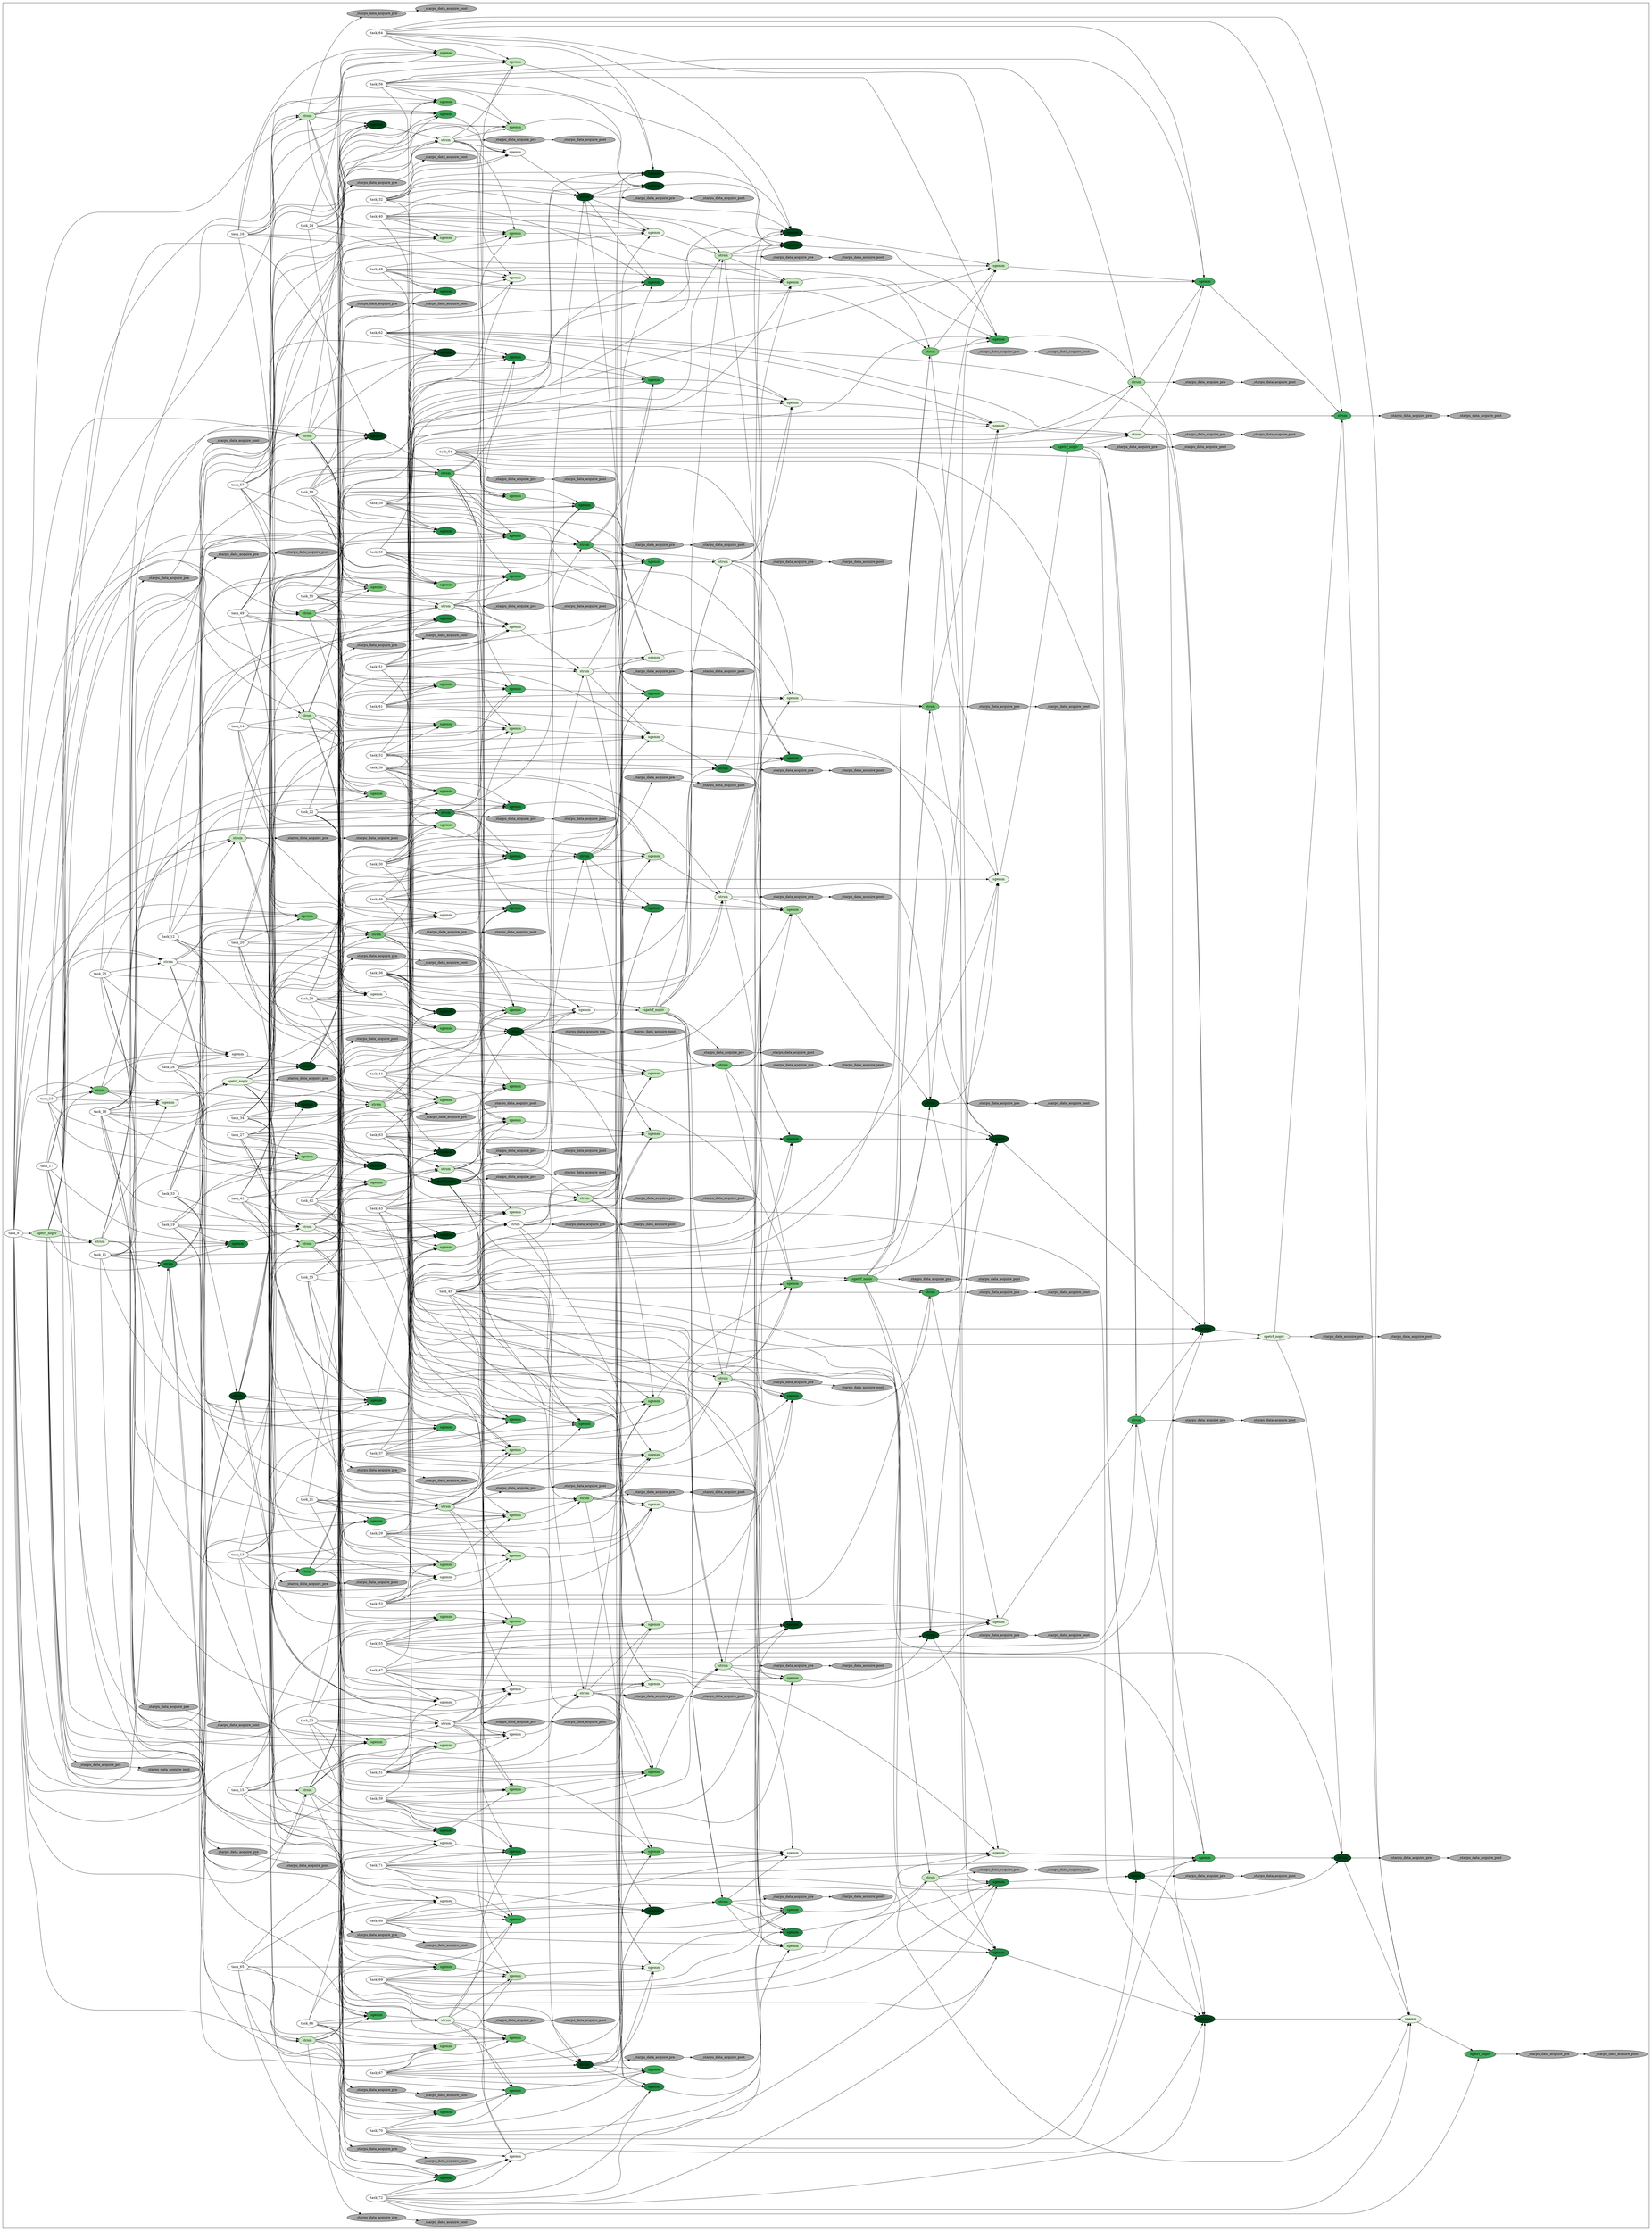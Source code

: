 digraph G {
	color=white
	rankdir=LR;
subgraph cluster_0 {
	color=black;
	 "task_9"->"task_73"
	 "task_73"->"task_74"
	 "task_9"->"task_74"
	 "task_17"->"task_74"
	 "task_73"->"task_75"
	 "task_9"->"task_75"
	 "task_25"->"task_75"
	 "task_73"->"task_76"
	 "task_9"->"task_76"
	 "task_33"->"task_76"
	 "task_73"->"task_77"
	 "task_9"->"task_77"
	 "task_41"->"task_77"
	 "task_73"->"task_78"
	 "task_9"->"task_78"
	 "task_49"->"task_78"
	 "task_73"->"task_79"
	 "task_9"->"task_79"
	 "task_57"->"task_79"
	 "task_73"->"task_80"
	 "task_9"->"task_80"
	 "task_65"->"task_80"
	 "task_73"->"task_81"
	 "task_9"->"task_81"
	 "task_10"->"task_81"
	 "task_74"->"task_82"
	 "task_17"->"task_82"
	 "task_81"->"task_82"
	 "task_10"->"task_82"
	 "task_18"->"task_82"
	 "task_75"->"task_83"
	 "task_25"->"task_83"
	 "task_81"->"task_83"
	 "task_10"->"task_83"
	 "task_26"->"task_83"
	 "task_76"->"task_84"
	 "task_33"->"task_84"
	 "task_81"->"task_84"
	 "task_10"->"task_84"
	 "task_34"->"task_84"
	 "task_77"->"task_85"
	 "task_41"->"task_85"
	 "task_81"->"task_85"
	 "task_10"->"task_85"
	 "task_42"->"task_85"
	 "task_78"->"task_86"
	 "task_49"->"task_86"
	 "task_81"->"task_86"
	 "task_10"->"task_86"
	 "task_50"->"task_86"
	 "task_79"->"task_87"
	 "task_57"->"task_87"
	 "task_81"->"task_87"
	 "task_10"->"task_87"
	 "task_58"->"task_87"
	 "task_80"->"task_88"
	 "task_65"->"task_88"
	 "task_81"->"task_88"
	 "task_10"->"task_88"
	 "task_66"->"task_88"
	 "task_73"->"task_89"
	 "task_9"->"task_89"
	 "task_11"->"task_89"
	 "task_74"->"task_90"
	 "task_17"->"task_90"
	 "task_89"->"task_90"
	 "task_11"->"task_90"
	 "task_19"->"task_90"
	 "task_75"->"task_91"
	 "task_25"->"task_91"
	 "task_89"->"task_91"
	 "task_11"->"task_91"
	 "task_27"->"task_91"
	 "task_76"->"task_92"
	 "task_33"->"task_92"
	 "task_89"->"task_92"
	 "task_11"->"task_92"
	 "task_35"->"task_92"
	 "task_77"->"task_93"
	 "task_41"->"task_93"
	 "task_89"->"task_93"
	 "task_11"->"task_93"
	 "task_43"->"task_93"
	 "task_78"->"task_94"
	 "task_49"->"task_94"
	 "task_89"->"task_94"
	 "task_11"->"task_94"
	 "task_51"->"task_94"
	 "task_79"->"task_95"
	 "task_57"->"task_95"
	 "task_89"->"task_95"
	 "task_11"->"task_95"
	 "task_59"->"task_95"
	 "task_80"->"task_96"
	 "task_65"->"task_96"
	 "task_89"->"task_96"
	 "task_11"->"task_96"
	 "task_67"->"task_96"
	 "task_73"->"task_97"
	 "task_9"->"task_97"
	 "task_12"->"task_97"
	 "task_74"->"task_98"
	 "task_17"->"task_98"
	 "task_97"->"task_98"
	 "task_12"->"task_98"
	 "task_20"->"task_98"
	 "task_75"->"task_99"
	 "task_25"->"task_99"
	 "task_97"->"task_99"
	 "task_12"->"task_99"
	 "task_28"->"task_99"
	 "task_76"->"task_100"
	 "task_33"->"task_100"
	 "task_97"->"task_100"
	 "task_12"->"task_100"
	 "task_36"->"task_100"
	 "task_77"->"task_101"
	 "task_41"->"task_101"
	 "task_97"->"task_101"
	 "task_12"->"task_101"
	 "task_44"->"task_101"
	 "task_78"->"task_102"
	 "task_49"->"task_102"
	 "task_97"->"task_102"
	 "task_12"->"task_102"
	 "task_52"->"task_102"
	 "task_79"->"task_103"
	 "task_57"->"task_103"
	 "task_97"->"task_103"
	 "task_12"->"task_103"
	 "task_60"->"task_103"
	 "task_80"->"task_104"
	 "task_65"->"task_104"
	 "task_97"->"task_104"
	 "task_12"->"task_104"
	 "task_68"->"task_104"
	 "task_73"->"task_105"
	 "task_9"->"task_105"
	 "task_13"->"task_105"
	 "task_74"->"task_106"
	 "task_17"->"task_106"
	 "task_105"->"task_106"
	 "task_13"->"task_106"
	 "task_21"->"task_106"
	 "task_75"->"task_107"
	 "task_25"->"task_107"
	 "task_105"->"task_107"
	 "task_13"->"task_107"
	 "task_29"->"task_107"
	 "task_76"->"task_108"
	 "task_33"->"task_108"
	 "task_105"->"task_108"
	 "task_13"->"task_108"
	 "task_37"->"task_108"
	 "task_77"->"task_109"
	 "task_41"->"task_109"
	 "task_105"->"task_109"
	 "task_13"->"task_109"
	 "task_45"->"task_109"
	 "task_78"->"task_110"
	 "task_49"->"task_110"
	 "task_105"->"task_110"
	 "task_13"->"task_110"
	 "task_53"->"task_110"
	 "task_79"->"task_111"
	 "task_57"->"task_111"
	 "task_105"->"task_111"
	 "task_13"->"task_111"
	 "task_61"->"task_111"
	 "task_80"->"task_112"
	 "task_65"->"task_112"
	 "task_105"->"task_112"
	 "task_13"->"task_112"
	 "task_69"->"task_112"
	 "task_73"->"task_113"
	 "task_9"->"task_113"
	 "task_14"->"task_113"
	 "task_74"->"task_114"
	 "task_17"->"task_114"
	 "task_113"->"task_114"
	 "task_14"->"task_114"
	 "task_22"->"task_114"
	 "task_75"->"task_115"
	 "task_25"->"task_115"
	 "task_113"->"task_115"
	 "task_14"->"task_115"
	 "task_30"->"task_115"
	 "task_76"->"task_116"
	 "task_33"->"task_116"
	 "task_113"->"task_116"
	 "task_14"->"task_116"
	 "task_38"->"task_116"
	 "task_77"->"task_117"
	 "task_41"->"task_117"
	 "task_113"->"task_117"
	 "task_14"->"task_117"
	 "task_46"->"task_117"
	 "task_78"->"task_118"
	 "task_49"->"task_118"
	 "task_113"->"task_118"
	 "task_14"->"task_118"
	 "task_54"->"task_118"
	 "task_79"->"task_119"
	 "task_57"->"task_119"
	 "task_113"->"task_119"
	 "task_14"->"task_119"
	 "task_62"->"task_119"
	 "task_80"->"task_120"
	 "task_65"->"task_120"
	 "task_113"->"task_120"
	 "task_14"->"task_120"
	 "task_70"->"task_120"
	 "task_73"->"task_121"
	 "task_9"->"task_121"
	 "task_15"->"task_121"
	 "task_74"->"task_122"
	 "task_17"->"task_122"
	 "task_121"->"task_122"
	 "task_15"->"task_122"
	 "task_23"->"task_122"
	 "task_75"->"task_123"
	 "task_25"->"task_123"
	 "task_121"->"task_123"
	 "task_15"->"task_123"
	 "task_31"->"task_123"
	 "task_76"->"task_124"
	 "task_33"->"task_124"
	 "task_121"->"task_124"
	 "task_15"->"task_124"
	 "task_39"->"task_124"
	 "task_77"->"task_125"
	 "task_41"->"task_125"
	 "task_121"->"task_125"
	 "task_15"->"task_125"
	 "task_47"->"task_125"
	 "task_78"->"task_126"
	 "task_49"->"task_126"
	 "task_121"->"task_126"
	 "task_15"->"task_126"
	 "task_55"->"task_126"
	 "task_79"->"task_127"
	 "task_57"->"task_127"
	 "task_121"->"task_127"
	 "task_15"->"task_127"
	 "task_63"->"task_127"
	 "task_80"->"task_128"
	 "task_65"->"task_128"
	 "task_121"->"task_128"
	 "task_15"->"task_128"
	 "task_71"->"task_128"
	 "task_73"->"task_129"
	 "task_9"->"task_129"
	 "task_16"->"task_129"
	 "task_74"->"task_130"
	 "task_17"->"task_130"
	 "task_129"->"task_130"
	 "task_16"->"task_130"
	 "task_24"->"task_130"
	 "task_75"->"task_131"
	 "task_25"->"task_131"
	 "task_129"->"task_131"
	 "task_16"->"task_131"
	 "task_32"->"task_131"
	 "task_76"->"task_132"
	 "task_33"->"task_132"
	 "task_129"->"task_132"
	 "task_16"->"task_132"
	 "task_40"->"task_132"
	 "task_77"->"task_133"
	 "task_41"->"task_133"
	 "task_129"->"task_133"
	 "task_16"->"task_133"
	 "task_48"->"task_133"
	 "task_78"->"task_134"
	 "task_49"->"task_134"
	 "task_129"->"task_134"
	 "task_16"->"task_134"
	 "task_56"->"task_134"
	 "task_79"->"task_135"
	 "task_57"->"task_135"
	 "task_129"->"task_135"
	 "task_16"->"task_135"
	 "task_64"->"task_135"
	 "task_80"->"task_136"
	 "task_65"->"task_136"
	 "task_129"->"task_136"
	 "task_16"->"task_136"
	 "task_72"->"task_136"
	 "task_82"->"task_137"
	 "task_18"->"task_137"
	 "task_137"->"task_138"
	 "task_18"->"task_138"
	 "task_83"->"task_138"
	 "task_26"->"task_138"
	 "task_137"->"task_139"
	 "task_18"->"task_139"
	 "task_84"->"task_139"
	 "task_34"->"task_139"
	 "task_137"->"task_140"
	 "task_18"->"task_140"
	 "task_85"->"task_140"
	 "task_42"->"task_140"
	 "task_137"->"task_141"
	 "task_18"->"task_141"
	 "task_86"->"task_141"
	 "task_50"->"task_141"
	 "task_137"->"task_142"
	 "task_18"->"task_142"
	 "task_87"->"task_142"
	 "task_58"->"task_142"
	 "task_137"->"task_143"
	 "task_18"->"task_143"
	 "task_88"->"task_143"
	 "task_66"->"task_143"
	 "task_137"->"task_144"
	 "task_18"->"task_144"
	 "task_90"->"task_144"
	 "task_19"->"task_144"
	 "task_138"->"task_145"
	 "task_26"->"task_145"
	 "task_144"->"task_145"
	 "task_19"->"task_145"
	 "task_91"->"task_145"
	 "task_27"->"task_145"
	 "task_139"->"task_146"
	 "task_34"->"task_146"
	 "task_144"->"task_146"
	 "task_19"->"task_146"
	 "task_92"->"task_146"
	 "task_35"->"task_146"
	 "task_140"->"task_147"
	 "task_42"->"task_147"
	 "task_144"->"task_147"
	 "task_19"->"task_147"
	 "task_93"->"task_147"
	 "task_43"->"task_147"
	 "task_141"->"task_148"
	 "task_50"->"task_148"
	 "task_144"->"task_148"
	 "task_19"->"task_148"
	 "task_94"->"task_148"
	 "task_51"->"task_148"
	 "task_142"->"task_149"
	 "task_58"->"task_149"
	 "task_144"->"task_149"
	 "task_19"->"task_149"
	 "task_95"->"task_149"
	 "task_59"->"task_149"
	 "task_143"->"task_150"
	 "task_66"->"task_150"
	 "task_144"->"task_150"
	 "task_19"->"task_150"
	 "task_96"->"task_150"
	 "task_67"->"task_150"
	 "task_137"->"task_151"
	 "task_18"->"task_151"
	 "task_98"->"task_151"
	 "task_20"->"task_151"
	 "task_138"->"task_152"
	 "task_26"->"task_152"
	 "task_151"->"task_152"
	 "task_20"->"task_152"
	 "task_99"->"task_152"
	 "task_28"->"task_152"
	 "task_139"->"task_153"
	 "task_34"->"task_153"
	 "task_151"->"task_153"
	 "task_20"->"task_153"
	 "task_100"->"task_153"
	 "task_36"->"task_153"
	 "task_140"->"task_154"
	 "task_42"->"task_154"
	 "task_151"->"task_154"
	 "task_20"->"task_154"
	 "task_101"->"task_154"
	 "task_44"->"task_154"
	 "task_141"->"task_155"
	 "task_50"->"task_155"
	 "task_151"->"task_155"
	 "task_20"->"task_155"
	 "task_102"->"task_155"
	 "task_52"->"task_155"
	 "task_142"->"task_156"
	 "task_58"->"task_156"
	 "task_151"->"task_156"
	 "task_20"->"task_156"
	 "task_103"->"task_156"
	 "task_60"->"task_156"
	 "task_143"->"task_157"
	 "task_66"->"task_157"
	 "task_151"->"task_157"
	 "task_20"->"task_157"
	 "task_104"->"task_157"
	 "task_68"->"task_157"
	 "task_137"->"task_158"
	 "task_18"->"task_158"
	 "task_106"->"task_158"
	 "task_21"->"task_158"
	 "task_138"->"task_159"
	 "task_26"->"task_159"
	 "task_158"->"task_159"
	 "task_21"->"task_159"
	 "task_107"->"task_159"
	 "task_29"->"task_159"
	 "task_139"->"task_160"
	 "task_34"->"task_160"
	 "task_158"->"task_160"
	 "task_21"->"task_160"
	 "task_108"->"task_160"
	 "task_37"->"task_160"
	 "task_140"->"task_161"
	 "task_42"->"task_161"
	 "task_158"->"task_161"
	 "task_21"->"task_161"
	 "task_109"->"task_161"
	 "task_45"->"task_161"
	 "task_141"->"task_162"
	 "task_50"->"task_162"
	 "task_158"->"task_162"
	 "task_21"->"task_162"
	 "task_110"->"task_162"
	 "task_53"->"task_162"
	 "task_142"->"task_163"
	 "task_58"->"task_163"
	 "task_158"->"task_163"
	 "task_21"->"task_163"
	 "task_111"->"task_163"
	 "task_61"->"task_163"
	 "task_143"->"task_164"
	 "task_66"->"task_164"
	 "task_158"->"task_164"
	 "task_21"->"task_164"
	 "task_112"->"task_164"
	 "task_69"->"task_164"
	 "task_137"->"task_165"
	 "task_18"->"task_165"
	 "task_114"->"task_165"
	 "task_22"->"task_165"
	 "task_138"->"task_166"
	 "task_26"->"task_166"
	 "task_165"->"task_166"
	 "task_22"->"task_166"
	 "task_115"->"task_166"
	 "task_30"->"task_166"
	 "task_139"->"task_167"
	 "task_34"->"task_167"
	 "task_165"->"task_167"
	 "task_22"->"task_167"
	 "task_116"->"task_167"
	 "task_38"->"task_167"
	 "task_140"->"task_168"
	 "task_42"->"task_168"
	 "task_165"->"task_168"
	 "task_22"->"task_168"
	 "task_117"->"task_168"
	 "task_46"->"task_168"
	 "task_141"->"task_169"
	 "task_50"->"task_169"
	 "task_165"->"task_169"
	 "task_22"->"task_169"
	 "task_118"->"task_169"
	 "task_54"->"task_169"
	 "task_142"->"task_170"
	 "task_58"->"task_170"
	 "task_165"->"task_170"
	 "task_22"->"task_170"
	 "task_119"->"task_170"
	 "task_62"->"task_170"
	 "task_143"->"task_171"
	 "task_66"->"task_171"
	 "task_165"->"task_171"
	 "task_22"->"task_171"
	 "task_120"->"task_171"
	 "task_70"->"task_171"
	 "task_137"->"task_172"
	 "task_18"->"task_172"
	 "task_122"->"task_172"
	 "task_23"->"task_172"
	 "task_138"->"task_173"
	 "task_26"->"task_173"
	 "task_172"->"task_173"
	 "task_23"->"task_173"
	 "task_123"->"task_173"
	 "task_31"->"task_173"
	 "task_139"->"task_174"
	 "task_34"->"task_174"
	 "task_172"->"task_174"
	 "task_23"->"task_174"
	 "task_124"->"task_174"
	 "task_39"->"task_174"
	 "task_140"->"task_175"
	 "task_42"->"task_175"
	 "task_172"->"task_175"
	 "task_23"->"task_175"
	 "task_125"->"task_175"
	 "task_47"->"task_175"
	 "task_141"->"task_176"
	 "task_50"->"task_176"
	 "task_172"->"task_176"
	 "task_23"->"task_176"
	 "task_126"->"task_176"
	 "task_55"->"task_176"
	 "task_142"->"task_177"
	 "task_58"->"task_177"
	 "task_172"->"task_177"
	 "task_23"->"task_177"
	 "task_127"->"task_177"
	 "task_63"->"task_177"
	 "task_143"->"task_178"
	 "task_66"->"task_178"
	 "task_172"->"task_178"
	 "task_23"->"task_178"
	 "task_128"->"task_178"
	 "task_71"->"task_178"
	 "task_137"->"task_179"
	 "task_18"->"task_179"
	 "task_130"->"task_179"
	 "task_24"->"task_179"
	 "task_138"->"task_180"
	 "task_26"->"task_180"
	 "task_179"->"task_180"
	 "task_24"->"task_180"
	 "task_131"->"task_180"
	 "task_32"->"task_180"
	 "task_139"->"task_181"
	 "task_34"->"task_181"
	 "task_179"->"task_181"
	 "task_24"->"task_181"
	 "task_132"->"task_181"
	 "task_40"->"task_181"
	 "task_140"->"task_182"
	 "task_42"->"task_182"
	 "task_179"->"task_182"
	 "task_24"->"task_182"
	 "task_133"->"task_182"
	 "task_48"->"task_182"
	 "task_141"->"task_183"
	 "task_50"->"task_183"
	 "task_179"->"task_183"
	 "task_24"->"task_183"
	 "task_134"->"task_183"
	 "task_56"->"task_183"
	 "task_142"->"task_184"
	 "task_58"->"task_184"
	 "task_179"->"task_184"
	 "task_24"->"task_184"
	 "task_135"->"task_184"
	 "task_64"->"task_184"
	 "task_143"->"task_185"
	 "task_66"->"task_185"
	 "task_179"->"task_185"
	 "task_24"->"task_185"
	 "task_136"->"task_185"
	 "task_72"->"task_185"
	 "task_145"->"task_186"
	 "task_27"->"task_186"
	 "task_186"->"task_187"
	 "task_27"->"task_187"
	 "task_146"->"task_187"
	 "task_35"->"task_187"
	 "task_186"->"task_188"
	 "task_27"->"task_188"
	 "task_147"->"task_188"
	 "task_43"->"task_188"
	 "task_186"->"task_189"
	 "task_27"->"task_189"
	 "task_148"->"task_189"
	 "task_51"->"task_189"
	 "task_186"->"task_190"
	 "task_27"->"task_190"
	 "task_149"->"task_190"
	 "task_59"->"task_190"
	 "task_186"->"task_191"
	 "task_27"->"task_191"
	 "task_150"->"task_191"
	 "task_67"->"task_191"
	 "task_186"->"task_192"
	 "task_27"->"task_192"
	 "task_152"->"task_192"
	 "task_28"->"task_192"
	 "task_187"->"task_193"
	 "task_35"->"task_193"
	 "task_192"->"task_193"
	 "task_28"->"task_193"
	 "task_153"->"task_193"
	 "task_36"->"task_193"
	 "task_188"->"task_194"
	 "task_43"->"task_194"
	 "task_192"->"task_194"
	 "task_28"->"task_194"
	 "task_154"->"task_194"
	 "task_44"->"task_194"
	 "task_189"->"task_195"
	 "task_51"->"task_195"
	 "task_192"->"task_195"
	 "task_28"->"task_195"
	 "task_155"->"task_195"
	 "task_52"->"task_195"
	 "task_190"->"task_196"
	 "task_59"->"task_196"
	 "task_192"->"task_196"
	 "task_28"->"task_196"
	 "task_156"->"task_196"
	 "task_60"->"task_196"
	 "task_191"->"task_197"
	 "task_67"->"task_197"
	 "task_192"->"task_197"
	 "task_28"->"task_197"
	 "task_157"->"task_197"
	 "task_68"->"task_197"
	 "task_186"->"task_198"
	 "task_27"->"task_198"
	 "task_159"->"task_198"
	 "task_29"->"task_198"
	 "task_187"->"task_199"
	 "task_35"->"task_199"
	 "task_198"->"task_199"
	 "task_29"->"task_199"
	 "task_160"->"task_199"
	 "task_37"->"task_199"
	 "task_188"->"task_200"
	 "task_43"->"task_200"
	 "task_198"->"task_200"
	 "task_29"->"task_200"
	 "task_161"->"task_200"
	 "task_45"->"task_200"
	 "task_189"->"task_201"
	 "task_51"->"task_201"
	 "task_198"->"task_201"
	 "task_29"->"task_201"
	 "task_162"->"task_201"
	 "task_53"->"task_201"
	 "task_190"->"task_202"
	 "task_59"->"task_202"
	 "task_198"->"task_202"
	 "task_29"->"task_202"
	 "task_163"->"task_202"
	 "task_61"->"task_202"
	 "task_191"->"task_203"
	 "task_67"->"task_203"
	 "task_198"->"task_203"
	 "task_29"->"task_203"
	 "task_164"->"task_203"
	 "task_69"->"task_203"
	 "task_186"->"task_204"
	 "task_27"->"task_204"
	 "task_166"->"task_204"
	 "task_30"->"task_204"
	 "task_187"->"task_205"
	 "task_35"->"task_205"
	 "task_204"->"task_205"
	 "task_30"->"task_205"
	 "task_167"->"task_205"
	 "task_38"->"task_205"
	 "task_188"->"task_206"
	 "task_43"->"task_206"
	 "task_204"->"task_206"
	 "task_30"->"task_206"
	 "task_168"->"task_206"
	 "task_46"->"task_206"
	 "task_189"->"task_207"
	 "task_51"->"task_207"
	 "task_204"->"task_207"
	 "task_30"->"task_207"
	 "task_169"->"task_207"
	 "task_54"->"task_207"
	 "task_190"->"task_208"
	 "task_59"->"task_208"
	 "task_204"->"task_208"
	 "task_30"->"task_208"
	 "task_170"->"task_208"
	 "task_62"->"task_208"
	 "task_191"->"task_209"
	 "task_67"->"task_209"
	 "task_204"->"task_209"
	 "task_30"->"task_209"
	 "task_171"->"task_209"
	 "task_70"->"task_209"
	 "task_186"->"task_210"
	 "task_27"->"task_210"
	 "task_173"->"task_210"
	 "task_31"->"task_210"
	 "task_187"->"task_211"
	 "task_35"->"task_211"
	 "task_210"->"task_211"
	 "task_31"->"task_211"
	 "task_174"->"task_211"
	 "task_39"->"task_211"
	 "task_188"->"task_212"
	 "task_43"->"task_212"
	 "task_210"->"task_212"
	 "task_31"->"task_212"
	 "task_175"->"task_212"
	 "task_47"->"task_212"
	 "task_189"->"task_213"
	 "task_51"->"task_213"
	 "task_210"->"task_213"
	 "task_31"->"task_213"
	 "task_176"->"task_213"
	 "task_55"->"task_213"
	 "task_190"->"task_214"
	 "task_59"->"task_214"
	 "task_210"->"task_214"
	 "task_31"->"task_214"
	 "task_177"->"task_214"
	 "task_63"->"task_214"
	 "task_191"->"task_215"
	 "task_67"->"task_215"
	 "task_210"->"task_215"
	 "task_31"->"task_215"
	 "task_178"->"task_215"
	 "task_71"->"task_215"
	 "task_186"->"task_216"
	 "task_27"->"task_216"
	 "task_180"->"task_216"
	 "task_32"->"task_216"
	 "task_187"->"task_217"
	 "task_35"->"task_217"
	 "task_216"->"task_217"
	 "task_32"->"task_217"
	 "task_181"->"task_217"
	 "task_40"->"task_217"
	 "task_188"->"task_218"
	 "task_43"->"task_218"
	 "task_216"->"task_218"
	 "task_32"->"task_218"
	 "task_182"->"task_218"
	 "task_48"->"task_218"
	 "task_189"->"task_219"
	 "task_51"->"task_219"
	 "task_216"->"task_219"
	 "task_32"->"task_219"
	 "task_183"->"task_219"
	 "task_56"->"task_219"
	 "task_190"->"task_220"
	 "task_59"->"task_220"
	 "task_216"->"task_220"
	 "task_32"->"task_220"
	 "task_184"->"task_220"
	 "task_64"->"task_220"
	 "task_191"->"task_221"
	 "task_67"->"task_221"
	 "task_216"->"task_221"
	 "task_32"->"task_221"
	 "task_185"->"task_221"
	 "task_72"->"task_221"
	 "task_193"->"task_222"
	 "task_36"->"task_222"
	 "task_222"->"task_223"
	 "task_36"->"task_223"
	 "task_194"->"task_223"
	 "task_44"->"task_223"
	 "task_222"->"task_224"
	 "task_36"->"task_224"
	 "task_195"->"task_224"
	 "task_52"->"task_224"
	 "task_222"->"task_225"
	 "task_36"->"task_225"
	 "task_196"->"task_225"
	 "task_60"->"task_225"
	 "task_222"->"task_226"
	 "task_36"->"task_226"
	 "task_197"->"task_226"
	 "task_68"->"task_226"
	 "task_222"->"task_227"
	 "task_36"->"task_227"
	 "task_199"->"task_227"
	 "task_37"->"task_227"
	 "task_223"->"task_228"
	 "task_44"->"task_228"
	 "task_227"->"task_228"
	 "task_37"->"task_228"
	 "task_200"->"task_228"
	 "task_45"->"task_228"
	 "task_224"->"task_229"
	 "task_52"->"task_229"
	 "task_227"->"task_229"
	 "task_37"->"task_229"
	 "task_201"->"task_229"
	 "task_53"->"task_229"
	 "task_225"->"task_230"
	 "task_60"->"task_230"
	 "task_227"->"task_230"
	 "task_37"->"task_230"
	 "task_202"->"task_230"
	 "task_61"->"task_230"
	 "task_226"->"task_231"
	 "task_68"->"task_231"
	 "task_227"->"task_231"
	 "task_37"->"task_231"
	 "task_203"->"task_231"
	 "task_69"->"task_231"
	 "task_222"->"task_232"
	 "task_36"->"task_232"
	 "task_205"->"task_232"
	 "task_38"->"task_232"
	 "task_223"->"task_233"
	 "task_44"->"task_233"
	 "task_232"->"task_233"
	 "task_38"->"task_233"
	 "task_206"->"task_233"
	 "task_46"->"task_233"
	 "task_224"->"task_234"
	 "task_52"->"task_234"
	 "task_232"->"task_234"
	 "task_38"->"task_234"
	 "task_207"->"task_234"
	 "task_54"->"task_234"
	 "task_225"->"task_235"
	 "task_60"->"task_235"
	 "task_232"->"task_235"
	 "task_38"->"task_235"
	 "task_208"->"task_235"
	 "task_62"->"task_235"
	 "task_226"->"task_236"
	 "task_68"->"task_236"
	 "task_232"->"task_236"
	 "task_38"->"task_236"
	 "task_209"->"task_236"
	 "task_70"->"task_236"
	 "task_222"->"task_237"
	 "task_36"->"task_237"
	 "task_211"->"task_237"
	 "task_39"->"task_237"
	 "task_223"->"task_238"
	 "task_44"->"task_238"
	 "task_237"->"task_238"
	 "task_39"->"task_238"
	 "task_212"->"task_238"
	 "task_47"->"task_238"
	 "task_224"->"task_239"
	 "task_52"->"task_239"
	 "task_237"->"task_239"
	 "task_39"->"task_239"
	 "task_213"->"task_239"
	 "task_55"->"task_239"
	 "task_225"->"task_240"
	 "task_60"->"task_240"
	 "task_237"->"task_240"
	 "task_39"->"task_240"
	 "task_214"->"task_240"
	 "task_63"->"task_240"
	 "task_226"->"task_241"
	 "task_68"->"task_241"
	 "task_237"->"task_241"
	 "task_39"->"task_241"
	 "task_215"->"task_241"
	 "task_71"->"task_241"
	 "task_222"->"task_242"
	 "task_36"->"task_242"
	 "task_217"->"task_242"
	 "task_40"->"task_242"
	 "task_223"->"task_243"
	 "task_44"->"task_243"
	 "task_242"->"task_243"
	 "task_40"->"task_243"
	 "task_218"->"task_243"
	 "task_48"->"task_243"
	 "task_224"->"task_244"
	 "task_52"->"task_244"
	 "task_242"->"task_244"
	 "task_40"->"task_244"
	 "task_219"->"task_244"
	 "task_56"->"task_244"
	 "task_225"->"task_245"
	 "task_60"->"task_245"
	 "task_242"->"task_245"
	 "task_40"->"task_245"
	 "task_220"->"task_245"
	 "task_64"->"task_245"
	 "task_226"->"task_246"
	 "task_68"->"task_246"
	 "task_242"->"task_246"
	 "task_40"->"task_246"
	 "task_221"->"task_246"
	 "task_72"->"task_246"
	 "task_228"->"task_247"
	 "task_45"->"task_247"
	 "task_247"->"task_248"
	 "task_45"->"task_248"
	 "task_229"->"task_248"
	 "task_53"->"task_248"
	 "task_247"->"task_249"
	 "task_45"->"task_249"
	 "task_230"->"task_249"
	 "task_61"->"task_249"
	 "task_247"->"task_250"
	 "task_45"->"task_250"
	 "task_231"->"task_250"
	 "task_69"->"task_250"
	 "task_247"->"task_251"
	 "task_45"->"task_251"
	 "task_233"->"task_251"
	 "task_46"->"task_251"
	 "task_248"->"task_252"
	 "task_53"->"task_252"
	 "task_251"->"task_252"
	 "task_46"->"task_252"
	 "task_234"->"task_252"
	 "task_54"->"task_252"
	 "task_249"->"task_253"
	 "task_61"->"task_253"
	 "task_251"->"task_253"
	 "task_46"->"task_253"
	 "task_235"->"task_253"
	 "task_62"->"task_253"
	 "task_250"->"task_254"
	 "task_69"->"task_254"
	 "task_251"->"task_254"
	 "task_46"->"task_254"
	 "task_236"->"task_254"
	 "task_70"->"task_254"
	 "task_247"->"task_255"
	 "task_45"->"task_255"
	 "task_238"->"task_255"
	 "task_47"->"task_255"
	 "task_248"->"task_256"
	 "task_53"->"task_256"
	 "task_255"->"task_256"
	 "task_47"->"task_256"
	 "task_239"->"task_256"
	 "task_55"->"task_256"
	 "task_249"->"task_257"
	 "task_61"->"task_257"
	 "task_255"->"task_257"
	 "task_47"->"task_257"
	 "task_240"->"task_257"
	 "task_63"->"task_257"
	 "task_250"->"task_258"
	 "task_69"->"task_258"
	 "task_255"->"task_258"
	 "task_47"->"task_258"
	 "task_241"->"task_258"
	 "task_71"->"task_258"
	 "task_247"->"task_259"
	 "task_45"->"task_259"
	 "task_243"->"task_259"
	 "task_48"->"task_259"
	 "task_248"->"task_260"
	 "task_53"->"task_260"
	 "task_259"->"task_260"
	 "task_48"->"task_260"
	 "task_244"->"task_260"
	 "task_56"->"task_260"
	 "task_249"->"task_261"
	 "task_61"->"task_261"
	 "task_259"->"task_261"
	 "task_48"->"task_261"
	 "task_245"->"task_261"
	 "task_64"->"task_261"
	 "task_250"->"task_262"
	 "task_69"->"task_262"
	 "task_259"->"task_262"
	 "task_48"->"task_262"
	 "task_246"->"task_262"
	 "task_72"->"task_262"
	 "task_252"->"task_263"
	 "task_54"->"task_263"
	 "task_263"->"task_264"
	 "task_54"->"task_264"
	 "task_253"->"task_264"
	 "task_62"->"task_264"
	 "task_263"->"task_265"
	 "task_54"->"task_265"
	 "task_254"->"task_265"
	 "task_70"->"task_265"
	 "task_263"->"task_266"
	 "task_54"->"task_266"
	 "task_256"->"task_266"
	 "task_55"->"task_266"
	 "task_264"->"task_267"
	 "task_62"->"task_267"
	 "task_266"->"task_267"
	 "task_55"->"task_267"
	 "task_257"->"task_267"
	 "task_63"->"task_267"
	 "task_265"->"task_268"
	 "task_70"->"task_268"
	 "task_266"->"task_268"
	 "task_55"->"task_268"
	 "task_258"->"task_268"
	 "task_71"->"task_268"
	 "task_263"->"task_269"
	 "task_54"->"task_269"
	 "task_260"->"task_269"
	 "task_56"->"task_269"
	 "task_264"->"task_270"
	 "task_62"->"task_270"
	 "task_269"->"task_270"
	 "task_56"->"task_270"
	 "task_261"->"task_270"
	 "task_64"->"task_270"
	 "task_265"->"task_271"
	 "task_70"->"task_271"
	 "task_269"->"task_271"
	 "task_56"->"task_271"
	 "task_262"->"task_271"
	 "task_72"->"task_271"
	 "task_267"->"task_272"
	 "task_63"->"task_272"
	 "task_272"->"task_273"
	 "task_63"->"task_273"
	 "task_268"->"task_273"
	 "task_71"->"task_273"
	 "task_272"->"task_274"
	 "task_63"->"task_274"
	 "task_270"->"task_274"
	 "task_64"->"task_274"
	 "task_273"->"task_275"
	 "task_71"->"task_275"
	 "task_274"->"task_275"
	 "task_64"->"task_275"
	 "task_271"->"task_275"
	 "task_72"->"task_275"
	 "task_275"->"task_276"
	 "task_72"->"task_276"
	 "task_73" [ style=filled, label="sgetrf_nopiv", fillcolor="/greens9/3"]
	 "task_81" [ style=filled, label="strsm", fillcolor="/greens9/5"]
	 "task_97" [ style=filled, label="strsm", fillcolor="/greens9/3"]
	 "task_77" [ style=filled, label="strsm", fillcolor="/greens9/4"]
	 "task_76" [ style=filled, label="strsm", fillcolor="/greens9/9"]
	 "task_113" [ style=filled, label="strsm", fillcolor="/greens9/3"]
	 "task_74" [ style=filled, label="strsm", fillcolor="/greens9/2"]
	 "task_84" [ style=filled, label="sgemm", fillcolor="/greens9/9"]
	 "task_85" [ style=filled, label="sgemm", fillcolor="/greens9/4"]
	 "task_78" [ style=filled, label="strsm", fillcolor="/greens9/5"]
	 "task_105" [ style=filled, label="strsm", fillcolor="/greens9/6"]
	 "task_86" [ style=filled, label="sgemm", fillcolor="/greens9/5"]
	 "task_79" [ style=filled, label="strsm", fillcolor="/greens9/3"]
	 "task_89" [ style=filled, label="strsm", fillcolor="/greens9/7"]
	 "task_75" [ style=filled, label="strsm", fillcolor="/greens9/1"]
	 "task_82" [ style=filled, label="sgemm", fillcolor="/greens9/2"]
	 "task_90" [ style=filled, label="sgemm", fillcolor="/greens9/7"]
	 "task_101" [ style=filled, label="sgemm", fillcolor="/greens9/4"]
	 "task_121" [ style=filled, label="strsm", fillcolor="/greens9/3"]
	 "task_83" [ style=filled, label="sgemm", fillcolor="/greens9/1"]
	 "task_100" [ style=filled, label="sgemm", fillcolor="/greens9/9"]
	 "task_102" [ style=filled, label="sgemm", fillcolor="/greens9/5"]
	 "task_91" [ style=filled, label="sgemm", fillcolor="/greens9/4"]
	 "task_106" [ style=filled, label="sgemm", fillcolor="/greens9/6"]
	 "task_107" [ style=filled, label="sgemm", fillcolor="/greens9/4"]
	 "task_92" [ style=filled, label="sgemm", fillcolor="/greens9/7"]
	 "task_118" [ style=filled, label="sgemm", fillcolor="/greens9/5"]
	 "task_80" [ style=filled, label="strsm", fillcolor="/greens9/3"]
	 "task_94" [ style=filled, label="sgemm", fillcolor="/greens9/7"]
	 "task_98" [ style=filled, label="sgemm", fillcolor="/greens9/5"]
	 "task_108" [ style=filled, label="sgemm", fillcolor="/greens9/6"]
	 "task_99" [ style=filled, label="sgemm", fillcolor="/greens9/1"]
	 "task_93" [ style=filled, label="sgemm", fillcolor="/greens9/9"]
	 "task_115" [ style=filled, label="sgemm", fillcolor="/greens9/4"]
	 "task_114" [ style=filled, label="sgemm", fillcolor="/greens9/5"]
	 "task_129" [ style=filled, label="strsm", fillcolor="/greens9/3"]
	 "task_109" [ style=filled, label="sgemm", fillcolor="/greens9/6"]
	 "task_87" [ style=filled, label="sgemm", fillcolor="/greens9/9"]
	 "task_110" [ style=filled, label="sgemm", fillcolor="/greens9/1"]
	 "task_116" [ style=filled, label="sgemm", fillcolor="/greens9/5"]
	 "task_95" [ style=filled, label="sgemm", fillcolor="/greens9/7"]
	 "task_122" [ style=filled, label="sgemm", fillcolor="/greens9/4"]
	 "task_103" [ style=filled, label="sgemm", fillcolor="/greens9/5"]
	 "task_88" [ style=filled, label="sgemm", fillcolor="/greens9/6"]
	 "task_117" [ style=filled, label="sgemm", fillcolor="/greens9/1"]
	 "task_125" [ style=filled, label="sgemm", fillcolor="/greens9/1"]
	 "task_124" [ style=filled, label="sgemm", fillcolor="/greens9/7"]
	 "task_111" [ style=filled, label="sgemm", fillcolor="/greens9/5"]
	 "task_123" [ style=filled, label="sgemm", fillcolor="/greens9/3"]
	 "task_130" [ style=filled, label="sgemm", fillcolor="/greens9/9"]
	 "task_96" [ style=filled, label="sgemm", fillcolor="/greens9/4"]
	 "task_119" [ style=filled, label="sgemm", fillcolor="/greens9/9"]
	 "task_131" [ style=filled, label="sgemm", fillcolor="/greens9/6"]
	 "task_126" [ style=filled, label="sgemm", fillcolor="/greens9/4"]
	 "task_112" [ style=filled, label="sgemm", fillcolor="/greens9/5"]
	 "task_104" [ style=filled, label="sgemm", fillcolor="/greens9/1"]
	 "task_133" [ style=filled, label="sgemm", fillcolor="/greens9/7"]
	 "task_120" [ style=filled, label="sgemm", fillcolor="/greens9/6"]
	 "task_135" [ style=filled, label="sgemm", fillcolor="/greens9/4"]
	 "task_134" [ style=filled, label="sgemm", fillcolor="/greens9/5"]
	 "task_136" [ style=filled, label="sgemm", fillcolor="/greens9/7"]
	 "task_127" [ style=filled, label="sgemm", fillcolor="/greens9/9"]
	 "task_132" [ style=filled, label="sgemm", fillcolor="/greens9/3"]
	 "task_137" [ style=filled, label="sgetrf_nopiv", fillcolor="/greens9/2"]
	 "task_140" [ style=filled, label="strsm", fillcolor="/greens9/3"]
	 "task_144" [ style=filled, label="strsm", fillcolor="/greens9/2"]
	 "task_139" [ style=filled, label="strsm", fillcolor="/greens9/4"]
	 "task_128" [ style=filled, label="sgemm", fillcolor="/greens9/1"]
	 "task_138" [ style=filled, label="strsm", fillcolor="/greens9/9"]
	 "task_142" [ style=filled, label="strsm", fillcolor="/greens9/6"]
	 "task_151" [ style=filled, label="strsm", fillcolor="/greens9/5"]
	 "task_141" [ style=filled, label="strsm", fillcolor="/greens9/2"]
	 "task_147" [ style=filled, label="sgemm", fillcolor="/greens9/2"]
	 "task_145" [ style=filled, label="sgemm", fillcolor="/greens9/9"]
	 "task_158" [ style=filled, label="strsm", fillcolor="/greens9/3"]
	 "task_172" [ style=filled, label="strsm", fillcolor="/greens9/1"]
	 "task_159" [ style=filled, label="sgemm", fillcolor="/greens9/3"]
	 "task_152" [ style=filled, label="sgemm", fillcolor="/greens9/5"]
	 "task_146" [ style=filled, label="sgemm", fillcolor="/greens9/4"]
	 "task_165" [ style=filled, label="strsm", fillcolor="/greens9/7"]
	 "task_149" [ style=filled, label="sgemm", fillcolor="/greens9/6"]
	 "task_173" [ style=filled, label="sgemm", fillcolor="/greens9/1"]
	 "task_166" [ style=filled, label="sgemm", fillcolor="/greens9/7"]
	 "task_143" [ style=filled, label="strsm", fillcolor="/greens9/2"]
	 "task_167" [ style=filled, label="sgemm", fillcolor="/greens9/7"]
	 "task_153" [ style=filled, label="sgemm", fillcolor="/greens9/5"]
	 "task_161" [ style=filled, label="sgemm", fillcolor="/greens9/6"]
	 "task_174" [ style=filled, label="sgemm", fillcolor="/greens9/4"]
	 "task_160" [ style=filled, label="sgemm", fillcolor="/greens9/3"]
	 "task_163" [ style=filled, label="sgemm", fillcolor="/greens9/6"]
	 "task_168" [ style=filled, label="sgemm", fillcolor="/greens9/7"]
	 "task_176" [ style=filled, label="sgemm", fillcolor="/greens9/4"]
	 "task_179" [ style=filled, label="strsm", fillcolor="/greens9/2"]
	 "task_162" [ style=filled, label="sgemm", fillcolor="/greens9/3"]
	 "task_177" [ style=filled, label="sgemm", fillcolor="/greens9/4"]
	 "task_169" [ style=filled, label="sgemm", fillcolor="/greens9/7"]
	 "task_154" [ style=filled, label="sgemm", fillcolor="/greens9/5"]
	 "task_155" [ style=filled, label="sgemm", fillcolor="/greens9/3"]
	 "task_175" [ style=filled, label="sgemm", fillcolor="/greens9/1"]
	 "task_156" [ style=filled, label="sgemm", fillcolor="/greens9/6"]
	 "task_148" [ style=filled, label="sgemm", fillcolor="/greens9/2"]
	 "task_157" [ style=filled, label="sgemm", fillcolor="/greens9/6"]
	 "task_181" [ style=filled, label="sgemm", fillcolor="/greens9/4"]
	 "task_170" [ style=filled, label="sgemm", fillcolor="/greens9/7"]
	 "task_164" [ style=filled, label="sgemm", fillcolor="/greens9/3"]
	 "task_180" [ style=filled, label="sgemm", fillcolor="/greens9/1"]
	 "task_150" [ style=filled, label="sgemm", fillcolor="/greens9/5"]
	 "task_178" [ style=filled, label="sgemm", fillcolor="/greens9/7"]
	 "task_184" [ style=filled, label="sgemm", fillcolor="/greens9/3"]
	 "task_185" [ style=filled, label="sgemm", fillcolor="/greens9/1"]
	 "task_182" [ style=filled, label="sgemm", fillcolor="/greens9/2"]
	 "task_186" [ style=filled, label="sgetrf_nopiv", fillcolor="/greens9/9"]
	 "task_183" [ style=filled, label="sgemm", fillcolor="/greens9/4"]
	 "task_171" [ style=filled, label="sgemm", fillcolor="/greens9/6"]
	 "task_189" [ style=filled, label="strsm", fillcolor="/greens9/2"]
	 "task_192" [ style=filled, label="strsm", fillcolor="/greens9/9"]
	 "task_188" [ style=filled, label="strsm", fillcolor="/greens9/3"]
	 "task_210" [ style=filled, label="strsm", fillcolor="/greens9/2"]
	 "task_194" [ style=filled, label="sgemm", fillcolor="/greens9/3"]
	 "task_204" [ style=filled, label="strsm", fillcolor="/greens9/7"]
	 "task_190" [ style=filled, label="strsm", fillcolor="/greens9/6"]
	 "task_212" [ style=filled, label="sgemm", fillcolor="/greens9/2"]
	 "task_196" [ style=filled, label="sgemm", fillcolor="/greens9/6"]
	 "task_191" [ style=filled, label="strsm", fillcolor="/greens9/9"]
	 "task_213" [ style=filled, label="sgemm", fillcolor="/greens9/3"]
	 "task_207" [ style=filled, label="sgemm", fillcolor="/greens9/2"]
	 "task_216" [ style=filled, label="strsm", fillcolor="/greens9/9"]
	 "task_206" [ style=filled, label="sgemm", fillcolor="/greens9/7"]
	 "task_208" [ style=filled, label="sgemm", fillcolor="/greens9/6"]
	 "task_198" [ style=filled, label="strsm", fillcolor="/greens9/4"]
	 "task_187" [ style=filled, label="strsm", fillcolor="/greens9/1"]
	 "task_195" [ style=filled, label="sgemm", fillcolor="/greens9/2"]
	 "task_197" [ style=filled, label="sgemm", fillcolor="/greens9/9"]
	 "task_209" [ style=filled, label="sgemm", fillcolor="/greens9/6"]
	 "task_201" [ style=filled, label="sgemm", fillcolor="/greens9/2"]
	 "task_214" [ style=filled, label="sgemm", fillcolor="/greens9/3"]
	 "task_219" [ style=filled, label="sgemm", fillcolor="/greens9/9"]
	 "task_199" [ style=filled, label="sgemm", fillcolor="/greens9/3"]
	 "task_215" [ style=filled, label="sgemm", fillcolor="/greens9/5"]
	 "task_218" [ style=filled, label="sgemm", fillcolor="/greens9/7"]
	 "task_203" [ style=filled, label="sgemm", fillcolor="/greens9/2"]
	 "task_202" [ style=filled, label="sgemm", fillcolor="/greens9/6"]
	 "task_217" [ style=filled, label="sgemm", fillcolor="/greens9/2"]
	 "task_220" [ style=filled, label="sgemm", fillcolor="/greens9/9"]
	 "task_200" [ style=filled, label="sgemm", fillcolor="/greens9/4"]
	 "task_205" [ style=filled, label="sgemm", fillcolor="/greens9/3"]
	 "task_221" [ style=filled, label="sgemm", fillcolor="/greens9/7"]
	 "task_211" [ style=filled, label="sgemm", fillcolor="/greens9/5"]
	 "task_193" [ style=filled, label="sgemm", fillcolor="/greens9/1"]
	 "task_222" [ style=filled, label="sgetrf_nopiv", fillcolor="/greens9/3"]
	 "task_232" [ style=filled, label="strsm", fillcolor="/greens9/2"]
	 "task_227" [ style=filled, label="strsm", fillcolor="/greens9/3"]
	 "task_224" [ style=filled, label="strsm", fillcolor="/greens9/7"]
	 "task_229" [ style=filled, label="sgemm", fillcolor="/greens9/7"]
	 "task_237" [ style=filled, label="strsm", fillcolor="/greens9/3"]
	 "task_223" [ style=filled, label="strsm", fillcolor="/greens9/5"]
	 "task_226" [ style=filled, label="strsm", fillcolor="/greens9/6"]
	 "task_234" [ style=filled, label="sgemm", fillcolor="/greens9/7"]
	 "task_228" [ style=filled, label="sgemm", fillcolor="/greens9/5"]
	 "task_242" [ style=filled, label="strsm", fillcolor="/greens9/3"]
	 "task_225" [ style=filled, label="strsm", fillcolor="/greens9/2"]
	 "task_239" [ style=filled, label="sgemm", fillcolor="/greens9/9"]
	 "task_244" [ style=filled, label="sgemm", fillcolor="/greens9/9"]
	 "task_243" [ style=filled, label="sgemm", fillcolor="/greens9/3"]
	 "task_230" [ style=filled, label="sgemm", fillcolor="/greens9/2"]
	 "task_233" [ style=filled, label="sgemm", fillcolor="/greens9/4"]
	 "task_236" [ style=filled, label="sgemm", fillcolor="/greens9/7"]
	 "task_231" [ style=filled, label="sgemm", fillcolor="/greens9/6"]
	 "task_245" [ style=filled, label="sgemm", fillcolor="/greens9/9"]
	 "task_247" [ style=filled, label="sgetrf_nopiv", fillcolor="/greens9/5"]
	 "task_246" [ style=filled, label="sgemm", fillcolor="/greens9/3"]
	 "task_249" [ style=filled, label="strsm", fillcolor="/greens9/5"]
	 "task_251" [ style=filled, label="strsm", fillcolor="/greens9/9"]
	 "task_235" [ style=filled, label="sgemm", fillcolor="/greens9/2"]
	 "task_240" [ style=filled, label="sgemm", fillcolor="/greens9/7"]
	 "task_250" [ style=filled, label="strsm", fillcolor="/greens9/3"]
	 "task_241" [ style=filled, label="sgemm", fillcolor="/greens9/1"]
	 "task_254" [ style=filled, label="sgemm", fillcolor="/greens9/7"]
	 "task_259" [ style=filled, label="strsm", fillcolor="/greens9/5"]
	 "task_262" [ style=filled, label="sgemm", fillcolor="/greens9/7"]
	 "task_261" [ style=filled, label="sgemm", fillcolor="/greens9/3"]
	 "task_253" [ style=filled, label="sgemm", fillcolor="/greens9/2"]
	 "task_238" [ style=filled, label="sgemm", fillcolor="/greens9/4"]
	 "task_248" [ style=filled, label="strsm", fillcolor="/greens9/6"]
	 "task_260" [ style=filled, label="sgemm", fillcolor="/greens9/6"]
	 "task_252" [ style=filled, label="sgemm", fillcolor="/greens9/2"]
	 "task_255" [ style=filled, label="strsm", fillcolor="/greens9/9"]
	 "task_256" [ style=filled, label="sgemm", fillcolor="/greens9/2"]
	 "task_257" [ style=filled, label="sgemm", fillcolor="/greens9/9"]
	 "task_258" [ style=filled, label="sgemm", fillcolor="/greens9/2"]
	 "task_263" [ style=filled, label="sgetrf_nopiv", fillcolor="/greens9/6"]
	 "task_266" [ style=filled, label="strsm", fillcolor="/greens9/6"]
	 "task_265" [ style=filled, label="strsm", fillcolor="/greens9/9"]
	 "task_268" [ style=filled, label="sgemm", fillcolor="/greens9/6"]
	 "task_264" [ style=filled, label="strsm", fillcolor="/greens9/2"]
	 "task_267" [ style=filled, label="sgemm", fillcolor="/greens9/9"]
	 "task_270" [ style=filled, label="sgemm", fillcolor="/greens9/6"]
	 "task_272" [ style=filled, label="sgetrf_nopiv", fillcolor="/greens9/2"]
	 "task_273" [ style=filled, label="strsm", fillcolor="/greens9/9"]
	 "task_274" [ style=filled, label="strsm", fillcolor="/greens9/6"]
	 "task_269" [ style=filled, label="strsm", fillcolor="/greens9/4"]
	 "task_271" [ style=filled, label="sgemm", fillcolor="/greens9/9"]
	 "task_275" [ style=filled, label="sgemm", fillcolor="/greens9/2"]
	 "task_276" [ style=filled, label="sgetrf_nopiv", fillcolor="/greens9/6"]
	 "task_278"->"task_277"
	 "task_73"->"task_278"
	 "task_278" [ style=filled, label="_starpu_data_acquire_pre", fillcolor="#aaaaaa"]
	 "task_277" [ style=filled, label="_starpu_data_acquire_post", fillcolor="#aaaaaa"]
	 "task_280"->"task_279"
	 "task_74"->"task_280"
	 "task_280" [ style=filled, label="_starpu_data_acquire_pre", fillcolor="#aaaaaa"]
	 "task_279" [ style=filled, label="_starpu_data_acquire_post", fillcolor="#aaaaaa"]
	 "task_282"->"task_281"
	 "task_75"->"task_282"
	 "task_282" [ style=filled, label="_starpu_data_acquire_pre", fillcolor="#aaaaaa"]
	 "task_281" [ style=filled, label="_starpu_data_acquire_post", fillcolor="#aaaaaa"]
	 "task_284"->"task_283"
	 "task_76"->"task_284"
	 "task_284" [ style=filled, label="_starpu_data_acquire_pre", fillcolor="#aaaaaa"]
	 "task_283" [ style=filled, label="_starpu_data_acquire_post", fillcolor="#aaaaaa"]
	 "task_286"->"task_285"
	 "task_77"->"task_286"
	 "task_286" [ style=filled, label="_starpu_data_acquire_pre", fillcolor="#aaaaaa"]
	 "task_285" [ style=filled, label="_starpu_data_acquire_post", fillcolor="#aaaaaa"]
	 "task_288"->"task_287"
	 "task_78"->"task_288"
	 "task_288" [ style=filled, label="_starpu_data_acquire_pre", fillcolor="#aaaaaa"]
	 "task_287" [ style=filled, label="_starpu_data_acquire_post", fillcolor="#aaaaaa"]
	 "task_290"->"task_289"
	 "task_79"->"task_290"
	 "task_290" [ style=filled, label="_starpu_data_acquire_pre", fillcolor="#aaaaaa"]
	 "task_289" [ style=filled, label="_starpu_data_acquire_post", fillcolor="#aaaaaa"]
	 "task_292"->"task_291"
	 "task_80"->"task_292"
	 "task_292" [ style=filled, label="_starpu_data_acquire_pre", fillcolor="#aaaaaa"]
	 "task_291" [ style=filled, label="_starpu_data_acquire_post", fillcolor="#aaaaaa"]
	 "task_294"->"task_293"
	 "task_81"->"task_294"
	 "task_294" [ style=filled, label="_starpu_data_acquire_pre", fillcolor="#aaaaaa"]
	 "task_293" [ style=filled, label="_starpu_data_acquire_post", fillcolor="#aaaaaa"]
	 "task_296"->"task_295"
	 "task_137"->"task_296"
	 "task_296" [ style=filled, label="_starpu_data_acquire_pre", fillcolor="#aaaaaa"]
	 "task_295" [ style=filled, label="_starpu_data_acquire_post", fillcolor="#aaaaaa"]
	 "task_298"->"task_297"
	 "task_138"->"task_298"
	 "task_298" [ style=filled, label="_starpu_data_acquire_pre", fillcolor="#aaaaaa"]
	 "task_297" [ style=filled, label="_starpu_data_acquire_post", fillcolor="#aaaaaa"]
	 "task_300"->"task_299"
	 "task_139"->"task_300"
	 "task_300" [ style=filled, label="_starpu_data_acquire_pre", fillcolor="#aaaaaa"]
	 "task_299" [ style=filled, label="_starpu_data_acquire_post", fillcolor="#aaaaaa"]
	 "task_302"->"task_301"
	 "task_140"->"task_302"
	 "task_302" [ style=filled, label="_starpu_data_acquire_pre", fillcolor="#aaaaaa"]
	 "task_301" [ style=filled, label="_starpu_data_acquire_post", fillcolor="#aaaaaa"]
	 "task_304"->"task_303"
	 "task_141"->"task_304"
	 "task_304" [ style=filled, label="_starpu_data_acquire_pre", fillcolor="#aaaaaa"]
	 "task_303" [ style=filled, label="_starpu_data_acquire_post", fillcolor="#aaaaaa"]
	 "task_306"->"task_305"
	 "task_142"->"task_306"
	 "task_306" [ style=filled, label="_starpu_data_acquire_pre", fillcolor="#aaaaaa"]
	 "task_305" [ style=filled, label="_starpu_data_acquire_post", fillcolor="#aaaaaa"]
	 "task_308"->"task_307"
	 "task_143"->"task_308"
	 "task_308" [ style=filled, label="_starpu_data_acquire_pre", fillcolor="#aaaaaa"]
	 "task_307" [ style=filled, label="_starpu_data_acquire_post", fillcolor="#aaaaaa"]
	 "task_310"->"task_309"
	 "task_89"->"task_310"
	 "task_310" [ style=filled, label="_starpu_data_acquire_pre", fillcolor="#aaaaaa"]
	 "task_309" [ style=filled, label="_starpu_data_acquire_post", fillcolor="#aaaaaa"]
	 "task_312"->"task_311"
	 "task_144"->"task_312"
	 "task_312" [ style=filled, label="_starpu_data_acquire_pre", fillcolor="#aaaaaa"]
	 "task_311" [ style=filled, label="_starpu_data_acquire_post", fillcolor="#aaaaaa"]
	 "task_314"->"task_313"
	 "task_186"->"task_314"
	 "task_314" [ style=filled, label="_starpu_data_acquire_pre", fillcolor="#aaaaaa"]
	 "task_313" [ style=filled, label="_starpu_data_acquire_post", fillcolor="#aaaaaa"]
	 "task_316"->"task_315"
	 "task_187"->"task_316"
	 "task_316" [ style=filled, label="_starpu_data_acquire_pre", fillcolor="#aaaaaa"]
	 "task_315" [ style=filled, label="_starpu_data_acquire_post", fillcolor="#aaaaaa"]
	 "task_318"->"task_317"
	 "task_188"->"task_318"
	 "task_318" [ style=filled, label="_starpu_data_acquire_pre", fillcolor="#aaaaaa"]
	 "task_317" [ style=filled, label="_starpu_data_acquire_post", fillcolor="#aaaaaa"]
	 "task_320"->"task_319"
	 "task_189"->"task_320"
	 "task_320" [ style=filled, label="_starpu_data_acquire_pre", fillcolor="#aaaaaa"]
	 "task_319" [ style=filled, label="_starpu_data_acquire_post", fillcolor="#aaaaaa"]
	 "task_322"->"task_321"
	 "task_190"->"task_322"
	 "task_322" [ style=filled, label="_starpu_data_acquire_pre", fillcolor="#aaaaaa"]
	 "task_321" [ style=filled, label="_starpu_data_acquire_post", fillcolor="#aaaaaa"]
	 "task_324"->"task_323"
	 "task_191"->"task_324"
	 "task_324" [ style=filled, label="_starpu_data_acquire_pre", fillcolor="#aaaaaa"]
	 "task_323" [ style=filled, label="_starpu_data_acquire_post", fillcolor="#aaaaaa"]
	 "task_326"->"task_325"
	 "task_97"->"task_326"
	 "task_326" [ style=filled, label="_starpu_data_acquire_pre", fillcolor="#aaaaaa"]
	 "task_325" [ style=filled, label="_starpu_data_acquire_post", fillcolor="#aaaaaa"]
	 "task_328"->"task_327"
	 "task_151"->"task_328"
	 "task_328" [ style=filled, label="_starpu_data_acquire_pre", fillcolor="#aaaaaa"]
	 "task_327" [ style=filled, label="_starpu_data_acquire_post", fillcolor="#aaaaaa"]
	 "task_330"->"task_329"
	 "task_192"->"task_330"
	 "task_330" [ style=filled, label="_starpu_data_acquire_pre", fillcolor="#aaaaaa"]
	 "task_329" [ style=filled, label="_starpu_data_acquire_post", fillcolor="#aaaaaa"]
	 "task_332"->"task_331"
	 "task_222"->"task_332"
	 "task_332" [ style=filled, label="_starpu_data_acquire_pre", fillcolor="#aaaaaa"]
	 "task_331" [ style=filled, label="_starpu_data_acquire_post", fillcolor="#aaaaaa"]
	 "task_334"->"task_333"
	 "task_223"->"task_334"
	 "task_334" [ style=filled, label="_starpu_data_acquire_pre", fillcolor="#aaaaaa"]
	 "task_333" [ style=filled, label="_starpu_data_acquire_post", fillcolor="#aaaaaa"]
	 "task_336"->"task_335"
	 "task_224"->"task_336"
	 "task_336" [ style=filled, label="_starpu_data_acquire_pre", fillcolor="#aaaaaa"]
	 "task_335" [ style=filled, label="_starpu_data_acquire_post", fillcolor="#aaaaaa"]
	 "task_338"->"task_337"
	 "task_225"->"task_338"
	 "task_338" [ style=filled, label="_starpu_data_acquire_pre", fillcolor="#aaaaaa"]
	 "task_337" [ style=filled, label="_starpu_data_acquire_post", fillcolor="#aaaaaa"]
	 "task_340"->"task_339"
	 "task_226"->"task_340"
	 "task_340" [ style=filled, label="_starpu_data_acquire_pre", fillcolor="#aaaaaa"]
	 "task_339" [ style=filled, label="_starpu_data_acquire_post", fillcolor="#aaaaaa"]
	 "task_342"->"task_341"
	 "task_105"->"task_342"
	 "task_342" [ style=filled, label="_starpu_data_acquire_pre", fillcolor="#aaaaaa"]
	 "task_341" [ style=filled, label="_starpu_data_acquire_post", fillcolor="#aaaaaa"]
	 "task_344"->"task_343"
	 "task_158"->"task_344"
	 "task_344" [ style=filled, label="_starpu_data_acquire_pre", fillcolor="#aaaaaa"]
	 "task_343" [ style=filled, label="_starpu_data_acquire_post", fillcolor="#aaaaaa"]
	 "task_346"->"task_345"
	 "task_198"->"task_346"
	 "task_346" [ style=filled, label="_starpu_data_acquire_pre", fillcolor="#aaaaaa"]
	 "task_345" [ style=filled, label="_starpu_data_acquire_post", fillcolor="#aaaaaa"]
	 "task_348"->"task_347"
	 "task_227"->"task_348"
	 "task_348" [ style=filled, label="_starpu_data_acquire_pre", fillcolor="#aaaaaa"]
	 "task_347" [ style=filled, label="_starpu_data_acquire_post", fillcolor="#aaaaaa"]
	 "task_350"->"task_349"
	 "task_247"->"task_350"
	 "task_350" [ style=filled, label="_starpu_data_acquire_pre", fillcolor="#aaaaaa"]
	 "task_349" [ style=filled, label="_starpu_data_acquire_post", fillcolor="#aaaaaa"]
	 "task_352"->"task_351"
	 "task_248"->"task_352"
	 "task_352" [ style=filled, label="_starpu_data_acquire_pre", fillcolor="#aaaaaa"]
	 "task_351" [ style=filled, label="_starpu_data_acquire_post", fillcolor="#aaaaaa"]
	 "task_354"->"task_353"
	 "task_249"->"task_354"
	 "task_354" [ style=filled, label="_starpu_data_acquire_pre", fillcolor="#aaaaaa"]
	 "task_353" [ style=filled, label="_starpu_data_acquire_post", fillcolor="#aaaaaa"]
	 "task_356"->"task_355"
	 "task_250"->"task_356"
	 "task_356" [ style=filled, label="_starpu_data_acquire_pre", fillcolor="#aaaaaa"]
	 "task_355" [ style=filled, label="_starpu_data_acquire_post", fillcolor="#aaaaaa"]
	 "task_358"->"task_357"
	 "task_113"->"task_358"
	 "task_358" [ style=filled, label="_starpu_data_acquire_pre", fillcolor="#aaaaaa"]
	 "task_357" [ style=filled, label="_starpu_data_acquire_post", fillcolor="#aaaaaa"]
	 "task_360"->"task_359"
	 "task_165"->"task_360"
	 "task_360" [ style=filled, label="_starpu_data_acquire_pre", fillcolor="#aaaaaa"]
	 "task_359" [ style=filled, label="_starpu_data_acquire_post", fillcolor="#aaaaaa"]
	 "task_362"->"task_361"
	 "task_204"->"task_362"
	 "task_362" [ style=filled, label="_starpu_data_acquire_pre", fillcolor="#aaaaaa"]
	 "task_361" [ style=filled, label="_starpu_data_acquire_post", fillcolor="#aaaaaa"]
	 "task_364"->"task_363"
	 "task_232"->"task_364"
	 "task_364" [ style=filled, label="_starpu_data_acquire_pre", fillcolor="#aaaaaa"]
	 "task_363" [ style=filled, label="_starpu_data_acquire_post", fillcolor="#aaaaaa"]
	 "task_366"->"task_365"
	 "task_251"->"task_366"
	 "task_366" [ style=filled, label="_starpu_data_acquire_pre", fillcolor="#aaaaaa"]
	 "task_365" [ style=filled, label="_starpu_data_acquire_post", fillcolor="#aaaaaa"]
	 "task_368"->"task_367"
	 "task_263"->"task_368"
	 "task_368" [ style=filled, label="_starpu_data_acquire_pre", fillcolor="#aaaaaa"]
	 "task_367" [ style=filled, label="_starpu_data_acquire_post", fillcolor="#aaaaaa"]
	 "task_370"->"task_369"
	 "task_264"->"task_370"
	 "task_370" [ style=filled, label="_starpu_data_acquire_pre", fillcolor="#aaaaaa"]
	 "task_369" [ style=filled, label="_starpu_data_acquire_post", fillcolor="#aaaaaa"]
	 "task_372"->"task_371"
	 "task_265"->"task_372"
	 "task_372" [ style=filled, label="_starpu_data_acquire_pre", fillcolor="#aaaaaa"]
	 "task_371" [ style=filled, label="_starpu_data_acquire_post", fillcolor="#aaaaaa"]
	 "task_374"->"task_373"
	 "task_121"->"task_374"
	 "task_374" [ style=filled, label="_starpu_data_acquire_pre", fillcolor="#aaaaaa"]
	 "task_373" [ style=filled, label="_starpu_data_acquire_post", fillcolor="#aaaaaa"]
	 "task_376"->"task_375"
	 "task_172"->"task_376"
	 "task_376" [ style=filled, label="_starpu_data_acquire_pre", fillcolor="#aaaaaa"]
	 "task_375" [ style=filled, label="_starpu_data_acquire_post", fillcolor="#aaaaaa"]
	 "task_378"->"task_377"
	 "task_210"->"task_378"
	 "task_378" [ style=filled, label="_starpu_data_acquire_pre", fillcolor="#aaaaaa"]
	 "task_377" [ style=filled, label="_starpu_data_acquire_post", fillcolor="#aaaaaa"]
	 "task_380"->"task_379"
	 "task_237"->"task_380"
	 "task_380" [ style=filled, label="_starpu_data_acquire_pre", fillcolor="#aaaaaa"]
	 "task_379" [ style=filled, label="_starpu_data_acquire_post", fillcolor="#aaaaaa"]
	 "task_382"->"task_381"
	 "task_255"->"task_382"
	 "task_382" [ style=filled, label="_starpu_data_acquire_pre", fillcolor="#aaaaaa"]
	 "task_381" [ style=filled, label="_starpu_data_acquire_post", fillcolor="#aaaaaa"]
	 "task_384"->"task_383"
	 "task_266"->"task_384"
	 "task_384" [ style=filled, label="_starpu_data_acquire_pre", fillcolor="#aaaaaa"]
	 "task_383" [ style=filled, label="_starpu_data_acquire_post", fillcolor="#aaaaaa"]
	 "task_386"->"task_385"
	 "task_272"->"task_386"
	 "task_386" [ style=filled, label="_starpu_data_acquire_pre", fillcolor="#aaaaaa"]
	 "task_385" [ style=filled, label="_starpu_data_acquire_post", fillcolor="#aaaaaa"]
	 "task_388"->"task_387"
	 "task_273"->"task_388"
	 "task_388" [ style=filled, label="_starpu_data_acquire_pre", fillcolor="#aaaaaa"]
	 "task_387" [ style=filled, label="_starpu_data_acquire_post", fillcolor="#aaaaaa"]
	 "task_390"->"task_389"
	 "task_129"->"task_390"
	 "task_390" [ style=filled, label="_starpu_data_acquire_pre", fillcolor="#aaaaaa"]
	 "task_389" [ style=filled, label="_starpu_data_acquire_post", fillcolor="#aaaaaa"]
	 "task_392"->"task_391"
	 "task_179"->"task_392"
	 "task_392" [ style=filled, label="_starpu_data_acquire_pre", fillcolor="#aaaaaa"]
	 "task_391" [ style=filled, label="_starpu_data_acquire_post", fillcolor="#aaaaaa"]
	 "task_394"->"task_393"
	 "task_216"->"task_394"
	 "task_394" [ style=filled, label="_starpu_data_acquire_pre", fillcolor="#aaaaaa"]
	 "task_393" [ style=filled, label="_starpu_data_acquire_post", fillcolor="#aaaaaa"]
	 "task_396"->"task_395"
	 "task_242"->"task_396"
	 "task_396" [ style=filled, label="_starpu_data_acquire_pre", fillcolor="#aaaaaa"]
	 "task_395" [ style=filled, label="_starpu_data_acquire_post", fillcolor="#aaaaaa"]
	 "task_398"->"task_397"
	 "task_259"->"task_398"
	 "task_398" [ style=filled, label="_starpu_data_acquire_pre", fillcolor="#aaaaaa"]
	 "task_397" [ style=filled, label="_starpu_data_acquire_post", fillcolor="#aaaaaa"]
	 "task_400"->"task_399"
	 "task_269"->"task_400"
	 "task_400" [ style=filled, label="_starpu_data_acquire_pre", fillcolor="#aaaaaa"]
	 "task_399" [ style=filled, label="_starpu_data_acquire_post", fillcolor="#aaaaaa"]
	 "task_402"->"task_401"
	 "task_274"->"task_402"
	 "task_402" [ style=filled, label="_starpu_data_acquire_pre", fillcolor="#aaaaaa"]
	 "task_401" [ style=filled, label="_starpu_data_acquire_post", fillcolor="#aaaaaa"]
	 "task_404"->"task_403"
	 "task_276"->"task_404"
	 "task_404" [ style=filled, label="_starpu_data_acquire_pre", fillcolor="#aaaaaa"]
	 "task_403" [ style=filled, label="_starpu_data_acquire_post", fillcolor="#aaaaaa"]
}
}
